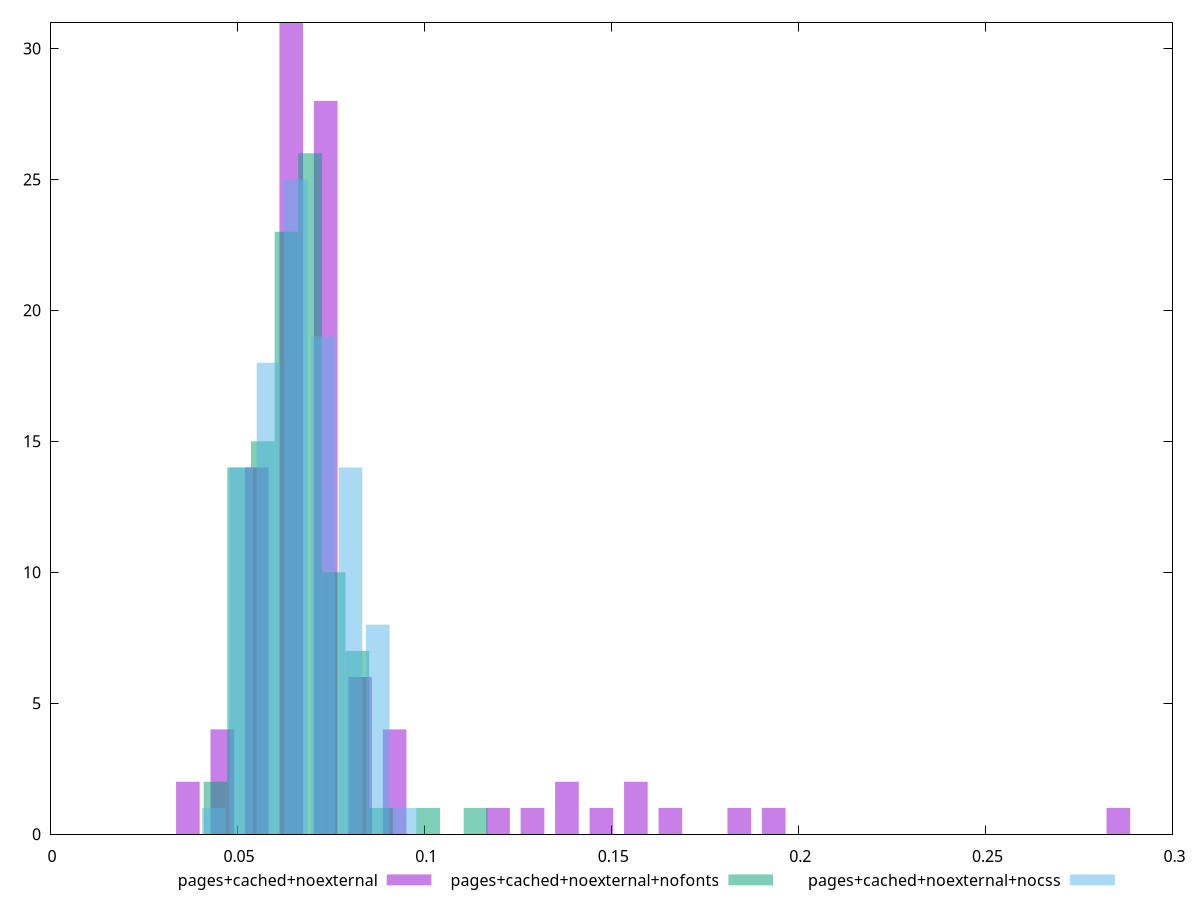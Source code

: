 $_pagesCachedNoexternal <<EOF
0.06447403481155504 31
0.0828951876148565 6
0.15657979882806225 2
0.07368461121320577 28
0.19342210443466515 1
0.036842305606602885 2
0.04605288200825361 4
0.05526345840990433 14
0.09210576401650722 4
0.13815864602476083 2
0.14736922242641154 1
0.1289480696231101 1
0.28552786845117234 1
0.11973749322145938 1
0.18421152803301444 1
0.165790375229713 1
EOF
$_pagesCachedNoexternalNofonts <<EOF
0.10109840965235228 1
0.044230554222904124 2
0.08214245784253624 7
0.06950515663599219 26
0.05054920482617614 14
0.06318650603272018 23
0.07582380723926421 10
0.05686785542944816 15
0.08846110844580825 1
0.11373571085889632 1
EOF
$_pagesCachedNoexternalNocss <<EOF
0.05110506829912373 14
0.08030796447005158 14
0.07300724042731961 19
0.05840579234185569 18
0.0949094125555155 1
0.06570651638458765 25
0.08760868851278353 8
0.043804344256391764 1
EOF
set key outside below
set terminal pngcairo
set output "report_00006_2020-11-02T20-21-41.718Z/network-rtt/network-rtt_pages+cached+noexternal_pages+cached+noexternal+nofonts_pages+cached+noexternal+nocss+hist.png"
set boxwidth 0.006318650603272018
set style fill transparent solid 0.5 noborder
set yrange [0:31]
plot $_pagesCachedNoexternal title "pages+cached+noexternal" with boxes ,$_pagesCachedNoexternalNofonts title "pages+cached+noexternal+nofonts" with boxes ,$_pagesCachedNoexternalNocss title "pages+cached+noexternal+nocss" with boxes ,